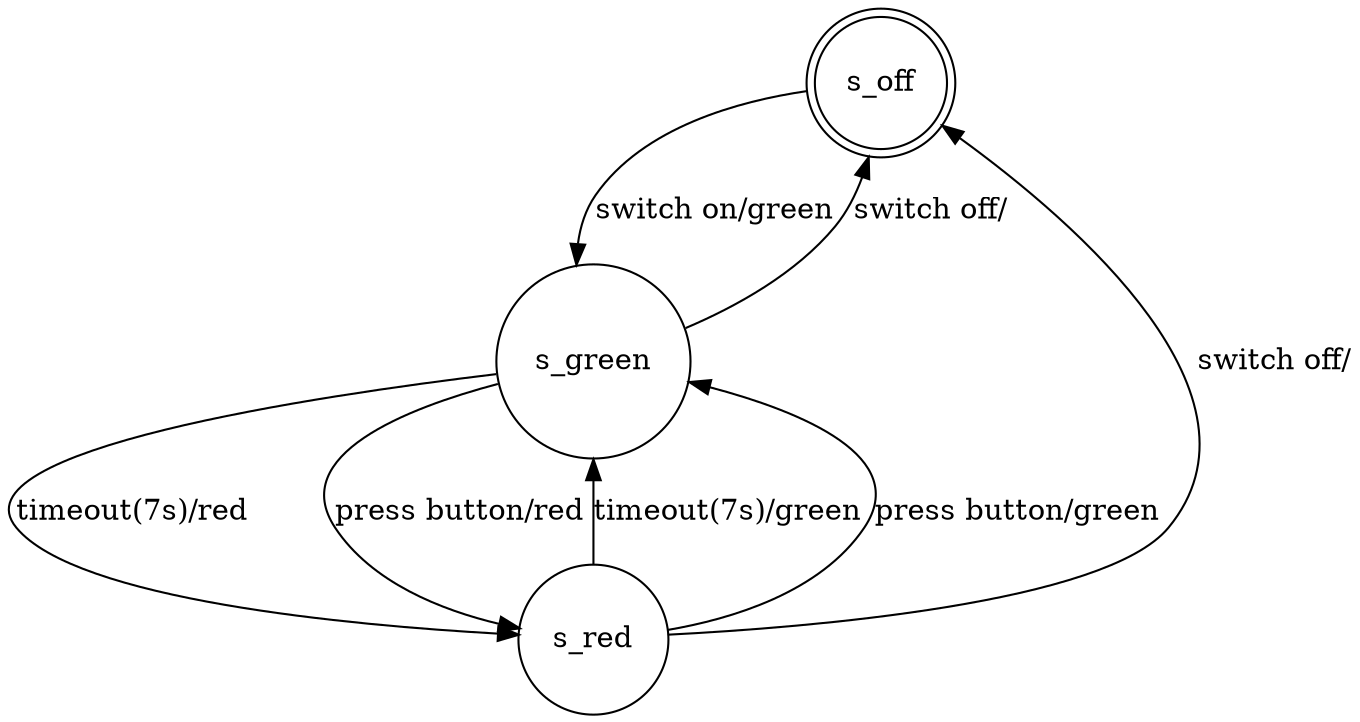 digraph{
node [shape=circle]
"s_off" [peripheries=2]
"s_off" -> "s_green" [label="switch on/green"]
"s_red" -> "s_green" [label="timeout(7s)/green"]
"s_red" -> "s_green" [label="press button/green"]
"s_red" -> "s_off" [label="switch off/"]
"s_green" -> "s_off" [label="switch off/"]
"s_green" -> "s_red" [label="timeout(7s)/red"]
"s_green" -> "s_red" [label="press button/red"]
}